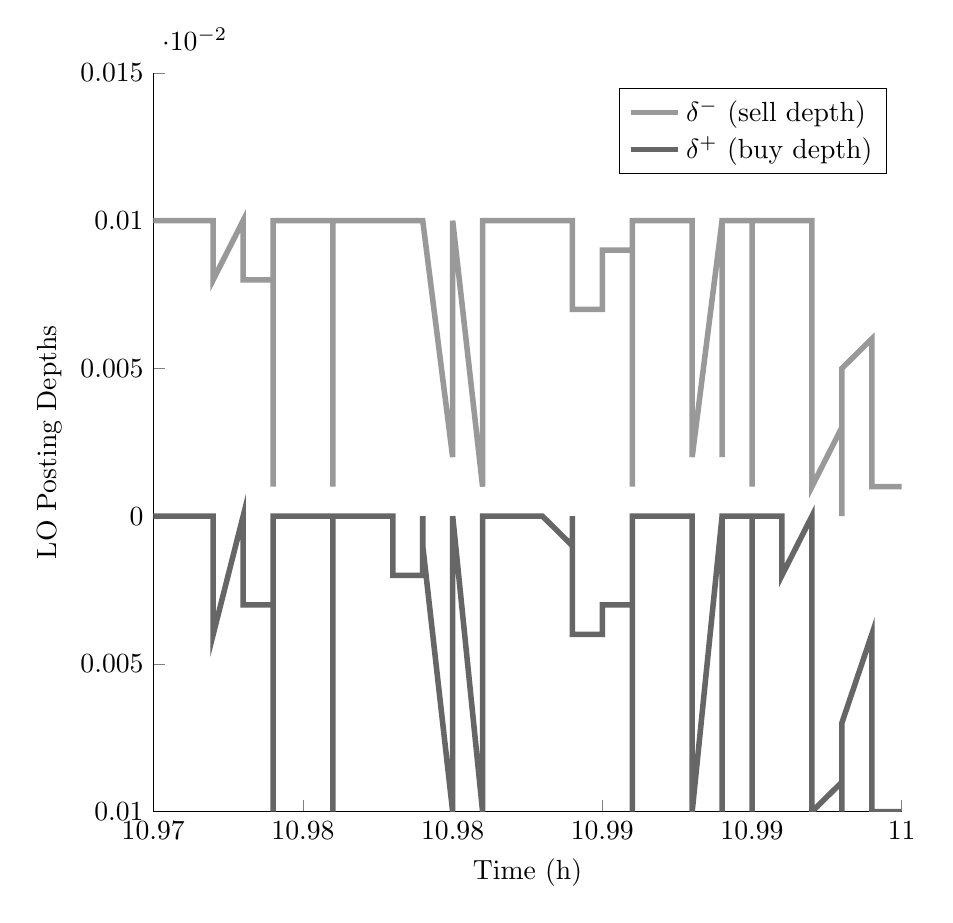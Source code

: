 % This file was created by matlab2tikz.
%
%The latest updates can be retrieved from
%  http://www.mathworks.com/matlabcentral/fileexchange/22022-matlab2tikz-matlab2tikz
%where you can also make suggestions and rate matlab2tikz.
%
\begin{tikzpicture}

\begin{axis}[%
width=3.742in,
height=3.694in,
at={(1.889in,0.622in)},
scale only axis,
every outer x axis line/.append style={black},
every x tick label/.append style={font=\color{black}},
xmin=10.975,
xmax=11,
xlabel={Time (h)},
every outer y axis line/.append style={black},
every y tick label/.append style={font=\color{black}},
ymin=-0.01,
ymax=0.015,
ytick={-0.01,-0.005,0,0.005,0.01,0.015},
yticklabels={{ 0.01},{0.005},{    0},{0.005},{ 0.01},{0.015}},
ylabel={LO Posting Depths},
axis background/.style={fill=white},
axis x line*=bottom,
axis y line*=left,
legend style={legend cell align=left,align=left,draw=black}
]
\addplot [color=white!60!black,solid,line width=2.0pt]
  table[row sep=crcr]{%
10.975	0.01\\
10.975	0.01\\
10.976	0.01\\
10.976	0.01\\
10.976	0.01\\
10.976	0.01\\
10.977	0.01\\
10.977	0.01\\
10.977	0.01\\
10.977	0.008\\
10.978	0.01\\
10.978	0.008\\
10.978	0.008\\
10.979	0.008\\
10.979	0.008\\
10.979	0.001\\
10.979	0.01\\
10.98	0.01\\
10.98	0.01\\
10.98	0.01\\
10.981	0.01\\
10.981	0.001\\
10.981	0.01\\
10.981	0.01\\
10.982	0.01\\
10.982	0.01\\
10.982	0.01\\
10.982	0.01\\
10.983	0.01\\
10.983	0.01\\
10.983	0.01\\
10.984	0.01\\
10.984	0.01\\
10.984	0.01\\
10.984	0.01\\
10.985	0.002\\
10.985	0.01\\
10.985	0.01\\
10.986	0.001\\
10.986	0.01\\
10.986	0.01\\
10.986	0.01\\
10.987	0.01\\
10.987	0.01\\
10.987	0.01\\
10.988	0.01\\
10.988	0.01\\
10.988	0.01\\
10.988	0.01\\
10.989	0.01\\
10.989	0.01\\
10.989	0.007\\
10.989	0.007\\
10.99	0.007\\
10.99	0.009\\
10.99	0.009\\
10.991	0.009\\
10.991	0.001\\
10.991	0.01\\
10.991	0.01\\
10.992	0.01\\
10.992	0.01\\
10.992	0.01\\
10.992	0.01\\
10.993	0.01\\
10.993	0.01\\
10.993	0.002\\
10.994	0.01\\
10.994	0.01\\
10.994	0.002\\
10.994	0.01\\
10.995	0.01\\
10.995	0.001\\
10.995	0.01\\
10.996	0.01\\
10.996	0.01\\
10.996	0.01\\
10.996	0.01\\
10.997	0.01\\
10.997	0.01\\
10.997	0.001\\
10.998	0.003\\
10.998	0\\
10.998	0.001\\
10.998	0.005\\
10.999	0.006\\
10.999	0.003\\
10.999	0.001\\
10.999	0.001\\
11.0	0.001\\
11	0.001\\
};
\addlegendentry{$\delta^-$ (sell depth)};

\addplot [color=white!40!black,solid,line width=2.0pt]
  table[row sep=crcr]{%
10.975	-0\\
10.975	-0\\
10.976	-0\\
10.976	-0\\
10.976	-0\\
10.976	-0\\
10.977	-0\\
10.977	-0\\
10.977	-0\\
10.977	-0.004\\
10.978	-0\\
10.978	-0.003\\
10.978	-0.003\\
10.979	-0.003\\
10.979	-0.003\\
10.979	-0.01\\
10.979	-0\\
10.98	-0\\
10.98	-0\\
10.98	-0\\
10.981	-0\\
10.981	-0.01\\
10.981	-0\\
10.981	-0\\
10.982	-0\\
10.982	-0\\
10.982	-0\\
10.982	-0\\
10.983	-0\\
10.983	-0\\
10.983	-0.002\\
10.984	-0.002\\
10.984	-0.002\\
10.984	-0\\
10.984	-0.001\\
10.985	-0.01\\
10.985	-0\\
10.985	-0\\
10.986	-0.01\\
10.986	-0\\
10.986	-0\\
10.986	-0\\
10.987	-0\\
10.987	-0\\
10.987	-0\\
10.988	-0\\
10.988	-0\\
10.988	-0\\
10.988	-0\\
10.989	-0.001\\
10.989	-0\\
10.989	-0.004\\
10.989	-0.004\\
10.99	-0.004\\
10.99	-0.003\\
10.99	-0.003\\
10.991	-0.003\\
10.991	-0.01\\
10.991	-0\\
10.991	-0\\
10.992	-0\\
10.992	-0\\
10.992	-0\\
10.992	-0\\
10.993	-0\\
10.993	-0\\
10.993	-0.01\\
10.994	-0\\
10.994	-0\\
10.994	-0.01\\
10.994	-0\\
10.995	-0\\
10.995	-0.01\\
10.995	-0\\
10.996	-0\\
10.996	-0\\
10.996	-0\\
10.996	-0.002\\
10.997	-0\\
10.997	-0.002\\
10.997	-0.01\\
10.998	-0.009\\
10.998	-0.01\\
10.998	-0.01\\
10.998	-0.007\\
10.999	-0.004\\
10.999	-0.01\\
10.999	-0.01\\
10.999	-0.01\\
11.0	-0.01\\
11	-0.01\\
};
\addlegendentry{$\delta^+$ (buy depth)};

\end{axis}
\end{tikzpicture}%